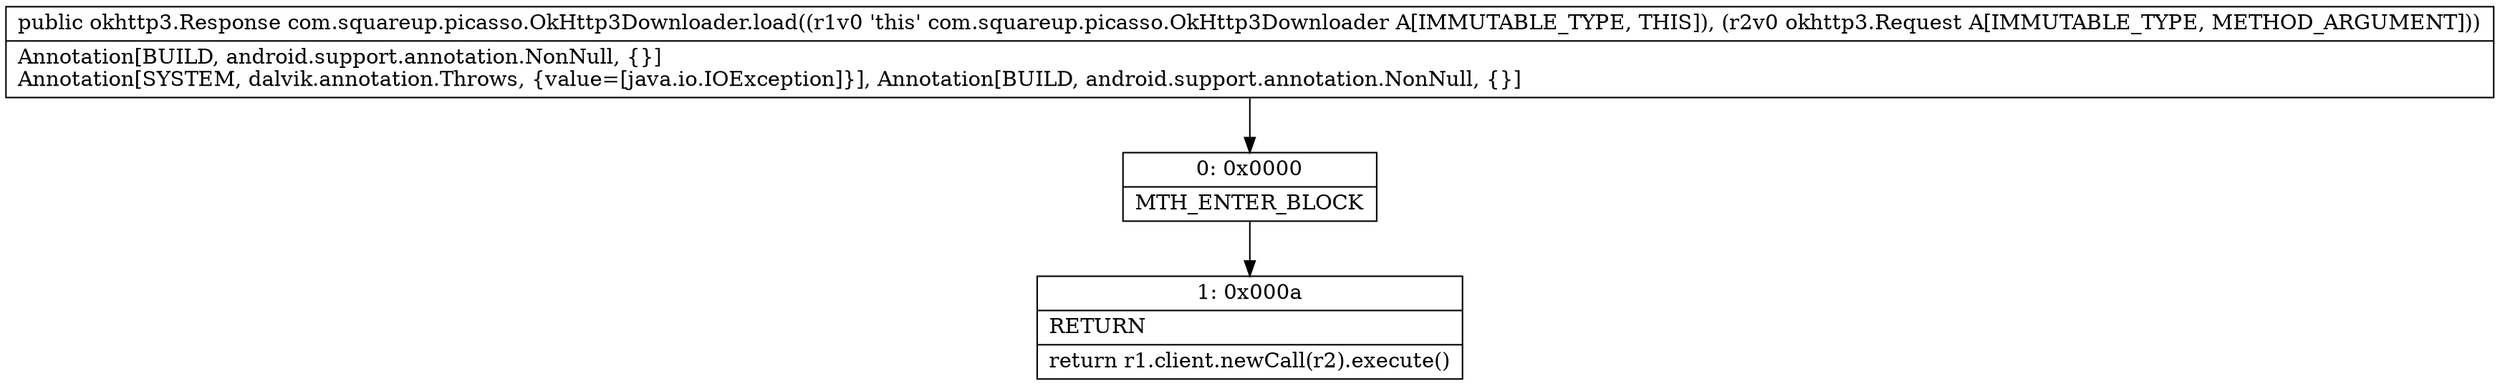 digraph "CFG forcom.squareup.picasso.OkHttp3Downloader.load(Lokhttp3\/Request;)Lokhttp3\/Response;" {
Node_0 [shape=record,label="{0\:\ 0x0000|MTH_ENTER_BLOCK\l}"];
Node_1 [shape=record,label="{1\:\ 0x000a|RETURN\l|return r1.client.newCall(r2).execute()\l}"];
MethodNode[shape=record,label="{public okhttp3.Response com.squareup.picasso.OkHttp3Downloader.load((r1v0 'this' com.squareup.picasso.OkHttp3Downloader A[IMMUTABLE_TYPE, THIS]), (r2v0 okhttp3.Request A[IMMUTABLE_TYPE, METHOD_ARGUMENT]))  | Annotation[BUILD, android.support.annotation.NonNull, \{\}]\lAnnotation[SYSTEM, dalvik.annotation.Throws, \{value=[java.io.IOException]\}], Annotation[BUILD, android.support.annotation.NonNull, \{\}]\l}"];
MethodNode -> Node_0;
Node_0 -> Node_1;
}

